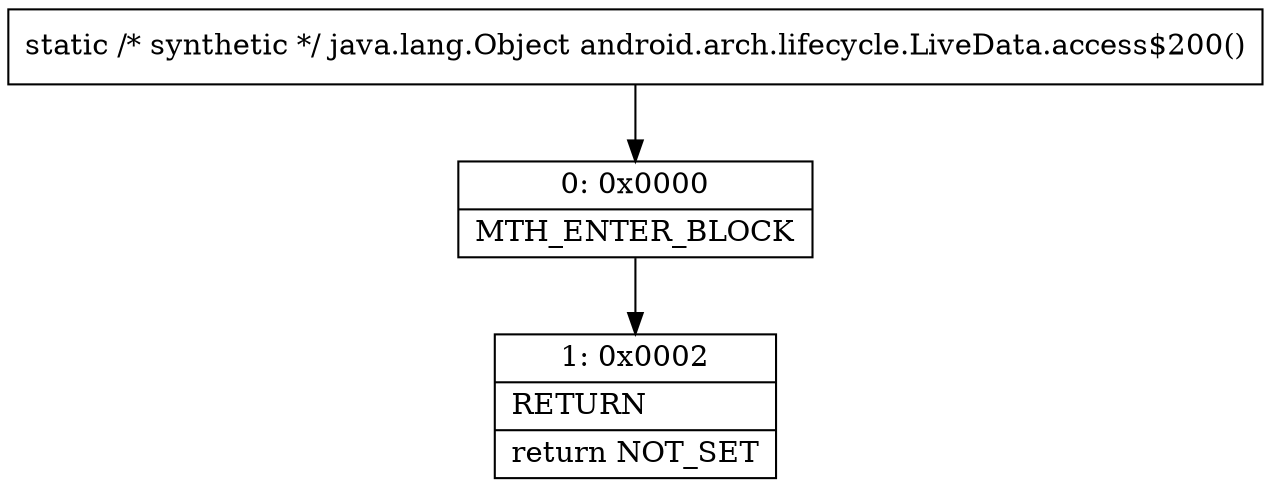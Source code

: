 digraph "CFG forandroid.arch.lifecycle.LiveData.access$200()Ljava\/lang\/Object;" {
Node_0 [shape=record,label="{0\:\ 0x0000|MTH_ENTER_BLOCK\l}"];
Node_1 [shape=record,label="{1\:\ 0x0002|RETURN\l|return NOT_SET\l}"];
MethodNode[shape=record,label="{static \/* synthetic *\/ java.lang.Object android.arch.lifecycle.LiveData.access$200() }"];
MethodNode -> Node_0;
Node_0 -> Node_1;
}

